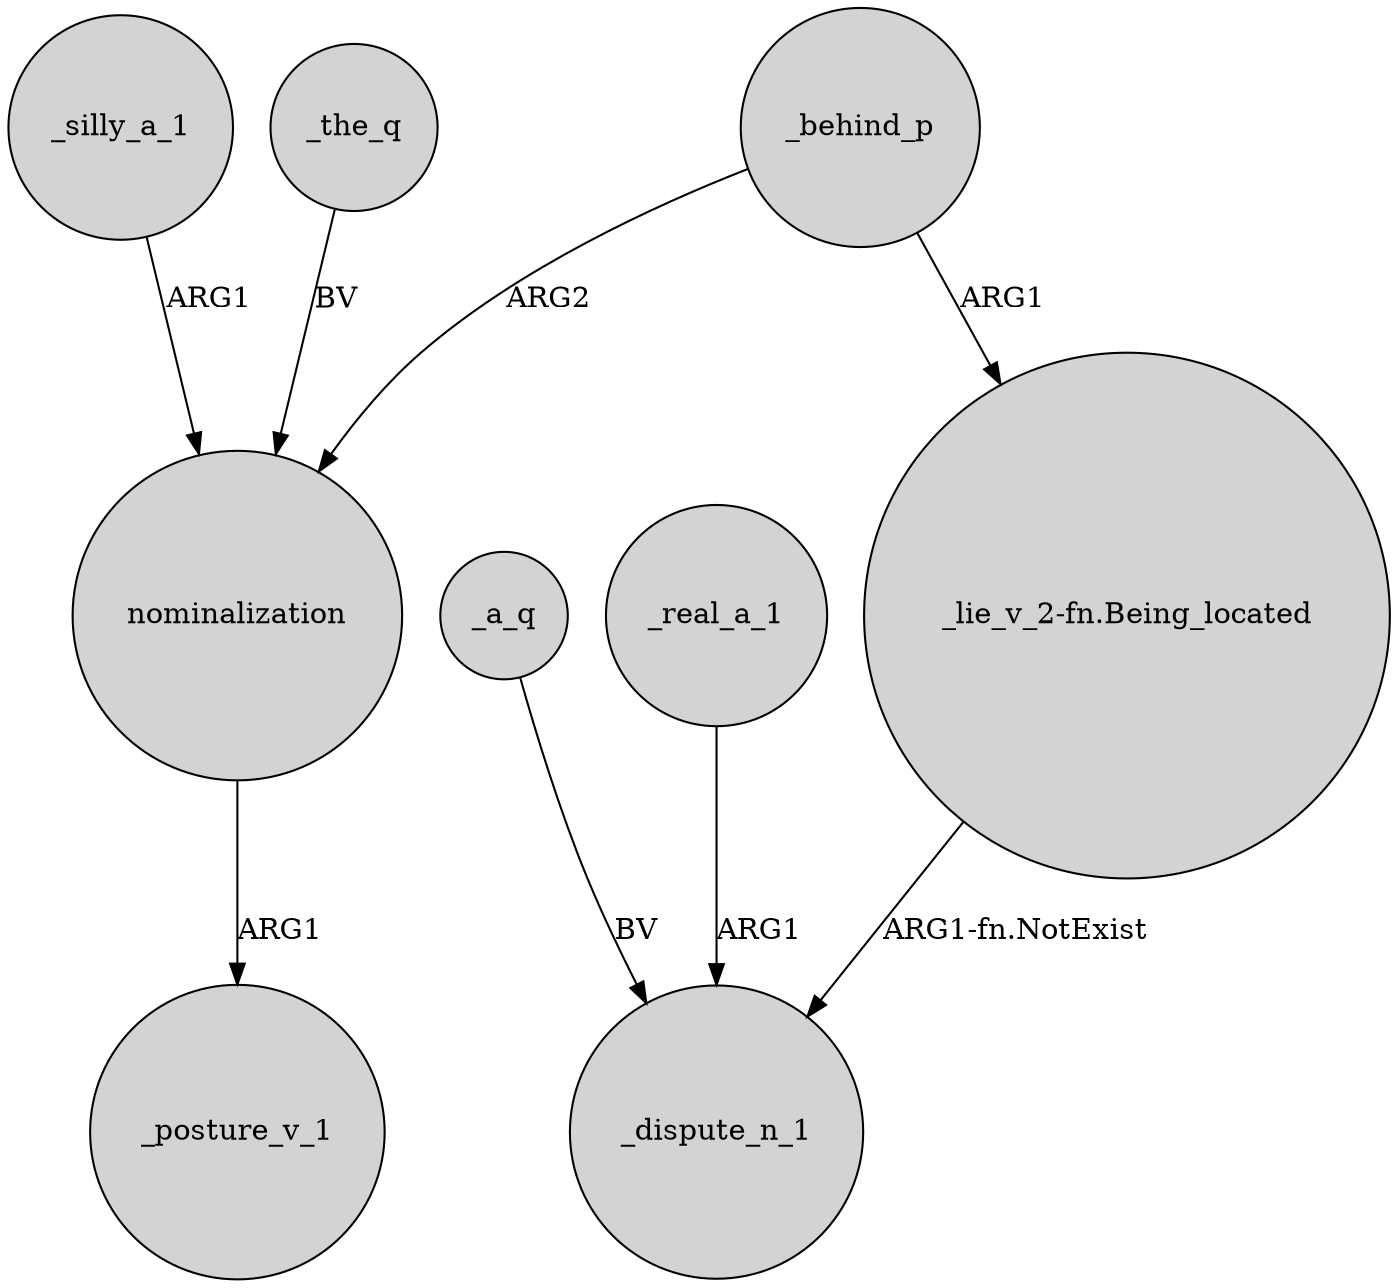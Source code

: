 digraph {
	node [shape=circle style=filled]
	_silly_a_1 -> nominalization [label=ARG1]
	"_lie_v_2-fn.Being_located" -> _dispute_n_1 [label="ARG1-fn.NotExist"]
	_behind_p -> "_lie_v_2-fn.Being_located" [label=ARG1]
	nominalization -> _posture_v_1 [label=ARG1]
	_behind_p -> nominalization [label=ARG2]
	_a_q -> _dispute_n_1 [label=BV]
	_the_q -> nominalization [label=BV]
	_real_a_1 -> _dispute_n_1 [label=ARG1]
}
